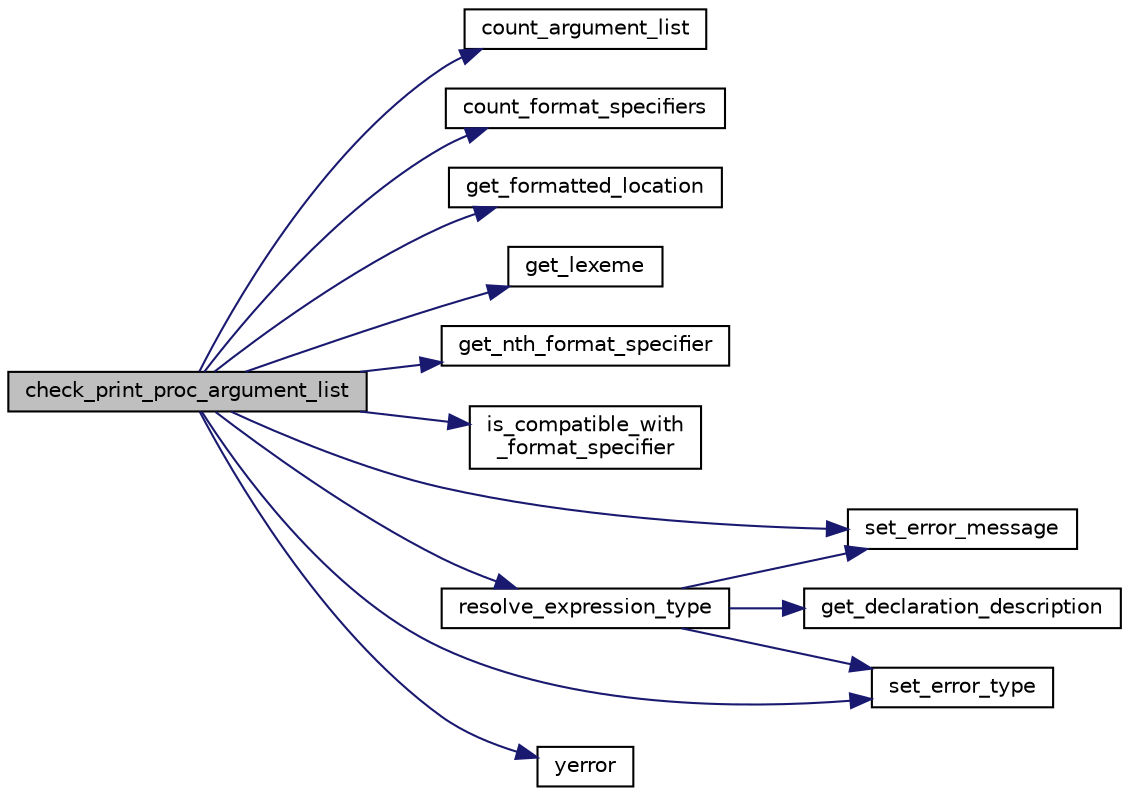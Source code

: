 digraph "check_print_proc_argument_list"
{
 // LATEX_PDF_SIZE
  edge [fontname="Helvetica",fontsize="10",labelfontname="Helvetica",labelfontsize="10"];
  node [fontname="Helvetica",fontsize="10",shape=record];
  rankdir="LR";
  Node1 [label="check_print_proc_argument_list",height=0.2,width=0.4,color="black", fillcolor="grey75", style="filled", fontcolor="black",tooltip=" "];
  Node1 -> Node2 [color="midnightblue",fontsize="10",style="solid",fontname="Helvetica"];
  Node2 [label="count_argument_list",height=0.2,width=0.4,color="black", fillcolor="white", style="filled",URL="$d3/d0b/format__specifiers_8c.html#ab8157ee86e6f658fb1addd4e04d8a251",tooltip=" "];
  Node1 -> Node3 [color="midnightblue",fontsize="10",style="solid",fontname="Helvetica"];
  Node3 [label="count_format_specifiers",height=0.2,width=0.4,color="black", fillcolor="white", style="filled",URL="$d3/d0b/format__specifiers_8c.html#aa3bd2af21a2a8bd415d215650068d075",tooltip=" "];
  Node1 -> Node4 [color="midnightblue",fontsize="10",style="solid",fontname="Helvetica"];
  Node4 [label="get_formatted_location",height=0.2,width=0.4,color="black", fillcolor="white", style="filled",URL="$d0/d15/errors_8c.html#a68d1ccae372534af850e06d48b45d638",tooltip="Returns a formatted string containing the current file, line, and column."];
  Node1 -> Node5 [color="midnightblue",fontsize="10",style="solid",fontname="Helvetica"];
  Node5 [label="get_lexeme",height=0.2,width=0.4,color="black", fillcolor="white", style="filled",URL="$d0/d92/lexeme__table_8c.html#ab176cfe8b410c1f87237ed115a0d8df4",tooltip="Retrieves the lexeme at the given index."];
  Node1 -> Node6 [color="midnightblue",fontsize="10",style="solid",fontname="Helvetica"];
  Node6 [label="get_nth_format_specifier",height=0.2,width=0.4,color="black", fillcolor="white", style="filled",URL="$d3/d0b/format__specifiers_8c.html#aacbdf5f265f575d9501b26059a7b20b2",tooltip=" "];
  Node1 -> Node7 [color="midnightblue",fontsize="10",style="solid",fontname="Helvetica"];
  Node7 [label="is_compatible_with\l_format_specifier",height=0.2,width=0.4,color="black", fillcolor="white", style="filled",URL="$d3/d0b/format__specifiers_8c.html#ac344f04e2d57b24ded523d5e75cc7739",tooltip=" "];
  Node1 -> Node8 [color="midnightblue",fontsize="10",style="solid",fontname="Helvetica"];
  Node8 [label="resolve_expression_type",height=0.2,width=0.4,color="black", fillcolor="white", style="filled",URL="$d2/d18/expression__resolution_8c.html#ad2fa6a52f7590a4fe58adc41e6fab427",tooltip=" "];
  Node8 -> Node9 [color="midnightblue",fontsize="10",style="solid",fontname="Helvetica"];
  Node9 [label="get_declaration_description",height=0.2,width=0.4,color="black", fillcolor="white", style="filled",URL="$dd/d3e/declaration__table_8c.html#a6d7cfaa61de7241348ef4a08f55bd9a0",tooltip="Gets the description of a declaration."];
  Node8 -> Node10 [color="midnightblue",fontsize="10",style="solid",fontname="Helvetica"];
  Node10 [label="set_error_message",height=0.2,width=0.4,color="black", fillcolor="white", style="filled",URL="$d0/d15/errors_8c.html#a4eba1d90a88e13e4b1beada48a1c2b9d",tooltip="Sets the error message of the provided Error struct."];
  Node8 -> Node11 [color="midnightblue",fontsize="10",style="solid",fontname="Helvetica"];
  Node11 [label="set_error_type",height=0.2,width=0.4,color="black", fillcolor="white", style="filled",URL="$d0/d15/errors_8c.html#aff32bbfac01af1967382165ffc1d5607",tooltip="Sets the error type of the provided Error struct."];
  Node1 -> Node10 [color="midnightblue",fontsize="10",style="solid",fontname="Helvetica"];
  Node1 -> Node11 [color="midnightblue",fontsize="10",style="solid",fontname="Helvetica"];
  Node1 -> Node12 [color="midnightblue",fontsize="10",style="solid",fontname="Helvetica"];
  Node12 [label="yerror",height=0.2,width=0.4,color="black", fillcolor="white", style="filled",URL="$d0/d15/errors_8c.html#a362b4d026b806baabf4d0654eea096a8",tooltip="Prints a formatted error message based on the provided Error struct and exits the program."];
}

